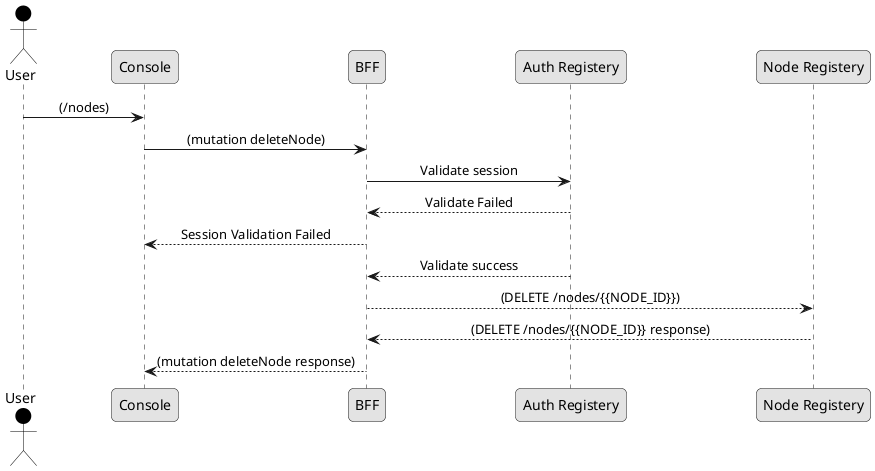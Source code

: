 @startuml
skinparam BoxPadding 10
skinparam roundcorner 10
skinparam Shadowing false
skinparam monochrome true
skinparam ParticipantPadding 60
skinparam ActorBorderColor  Black
skinparam sequenceMessageAlign center
skinparam SequenceBoxBackgroundColor AliceBlue

actor User #Black

User -> Console: (/nodes)
Console -> BFF: (mutation deleteNode)
BFF -> "Auth Registery": Validate session
BFF <-- "Auth Registery": Validate Failed
Console <-- BFF: Session Validation Failed
BFF <-- "Auth Registery": Validate success
BFF --> "Node Registery": (DELETE /nodes/{{NODE_ID}})
BFF <-- "Node Registery": (DELETE /nodes/{{NODE_ID}} response)
BFF --> Console:  (mutation deleteNode response)

@enduml